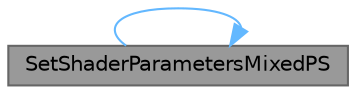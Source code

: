 digraph "SetShaderParametersMixedPS"
{
 // INTERACTIVE_SVG=YES
 // LATEX_PDF_SIZE
  bgcolor="transparent";
  edge [fontname=Helvetica,fontsize=10,labelfontname=Helvetica,labelfontsize=10];
  node [fontname=Helvetica,fontsize=10,shape=box,height=0.2,width=0.4];
  rankdir="RL";
  Node1 [id="Node000001",label="SetShaderParametersMixedPS",height=0.2,width=0.4,color="gray40", fillcolor="grey60", style="filled", fontcolor="black",tooltip="Utility to set all legacy and non-legacy parameters for a Pixel shader. Requires the shader type to i..."];
  Node1 -> Node1 [id="edge1_Node000001_Node000001",dir="back",color="steelblue1",style="solid",tooltip=" "];
}
